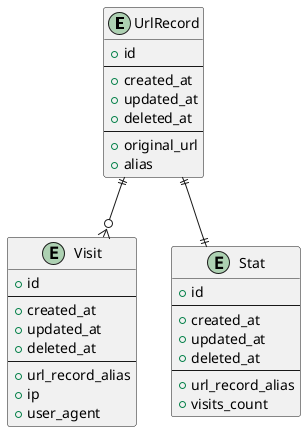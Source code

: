 @startuml ERD

entity "UrlRecord" as record {
  + id
  --
  + created_at
  + updated_at
  + deleted_at
  --
  + original_url
  + alias
}


entity "Visit" as visit {
  + id
  --
  + created_at
  + updated_at
  + deleted_at
  --
  + url_record_alias
  + ip
  + user_agent
}

entity "Stat" as stat {
  + id
  --
  + created_at
  + updated_at
  + deleted_at
  --
  + url_record_alias
  + visits_count
}

record ||--o{ visit
record ||--|| stat


@enduml